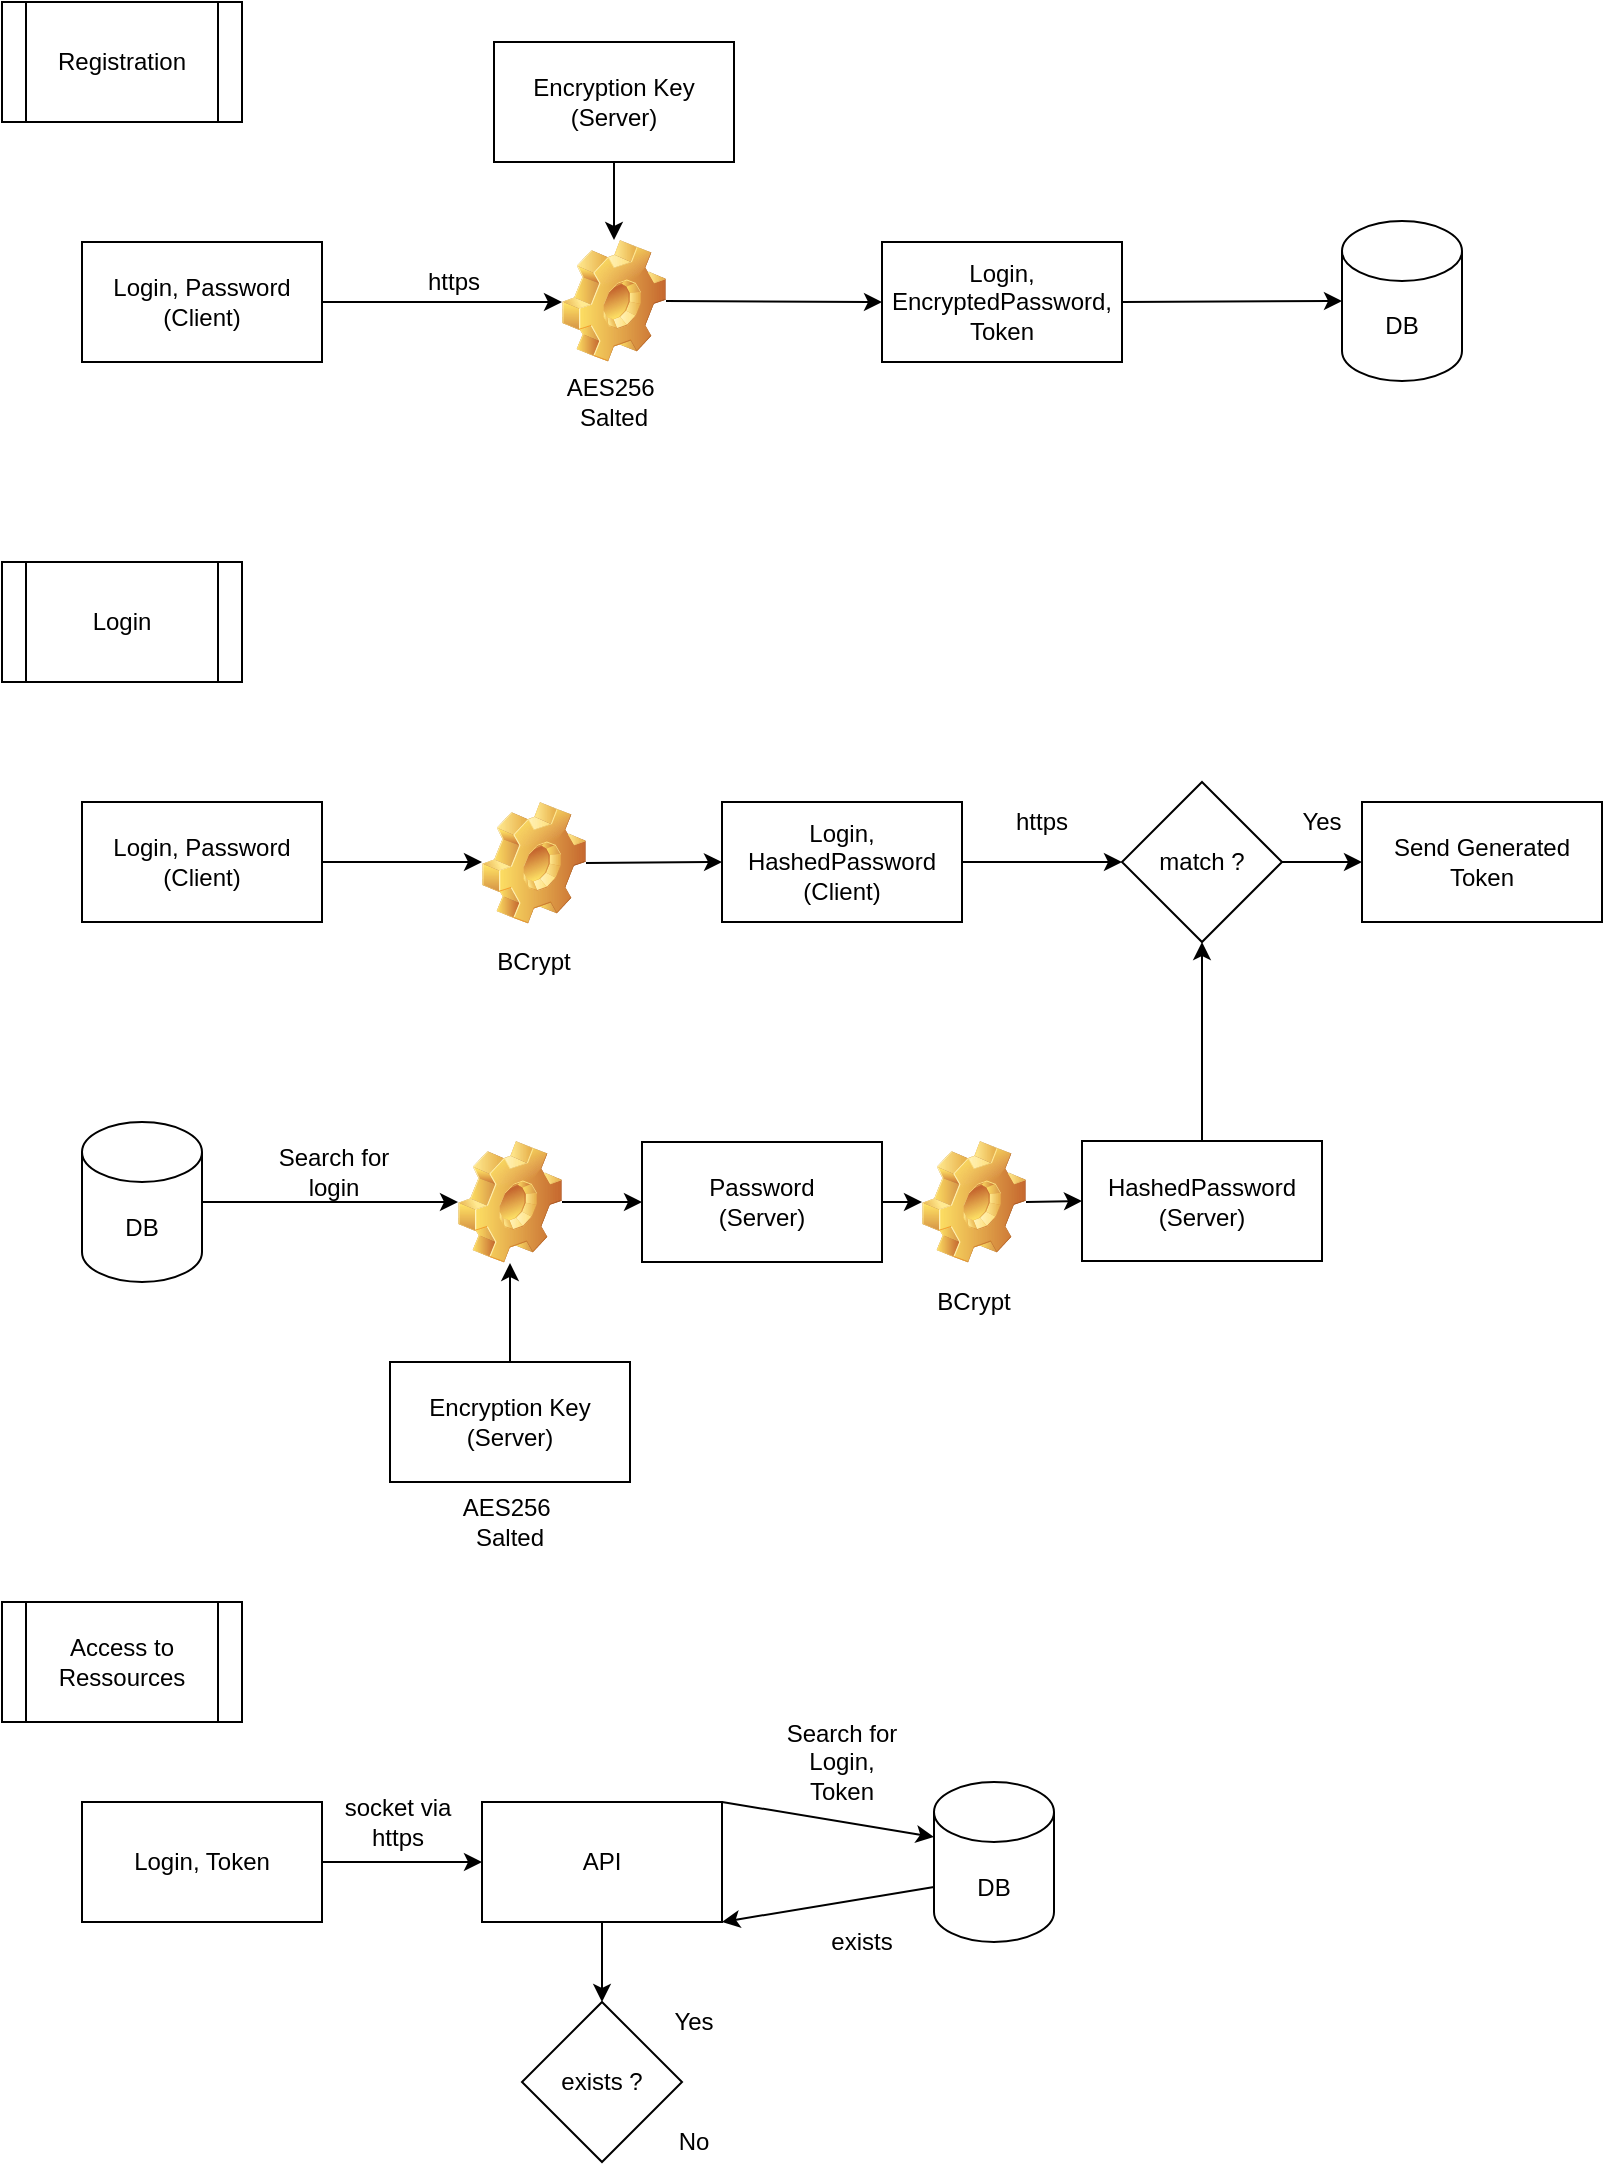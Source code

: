<mxfile version="14.8.5" type="device"><diagram id="QVpQ_HvSKd_ZPyPBcrM4" name="Page-1"><mxGraphModel dx="1422" dy="737" grid="1" gridSize="10" guides="1" tooltips="1" connect="1" arrows="1" fold="1" page="1" pageScale="1" pageWidth="827" pageHeight="1169" math="0" shadow="0"><root><mxCell id="0"/><mxCell id="1" parent="0"/><mxCell id="o9ZG41LWIVt_mVhbSy4j-1" value="Login, Password&lt;br&gt;(Client)" style="rounded=0;whiteSpace=wrap;html=1;" vertex="1" parent="1"><mxGeometry x="40" y="120" width="120" height="60" as="geometry"/></mxCell><mxCell id="o9ZG41LWIVt_mVhbSy4j-2" value="" style="endArrow=classic;html=1;exitX=1;exitY=0.5;exitDx=0;exitDy=0;" edge="1" parent="1" source="o9ZG41LWIVt_mVhbSy4j-1"><mxGeometry width="50" height="50" relative="1" as="geometry"><mxPoint x="390" y="300" as="sourcePoint"/><mxPoint x="280" y="150" as="targetPoint"/></mxGeometry></mxCell><mxCell id="o9ZG41LWIVt_mVhbSy4j-4" value="" style="shape=image;html=1;verticalLabelPosition=bottom;verticalAlign=top;imageAspect=1;aspect=fixed;image=img/clipart/Gear_128x128.png" vertex="1" parent="1"><mxGeometry x="280" y="119" width="52" height="61" as="geometry"/></mxCell><mxCell id="o9ZG41LWIVt_mVhbSy4j-5" value="Registration" style="shape=process;whiteSpace=wrap;html=1;backgroundOutline=1;" vertex="1" parent="1"><mxGeometry width="120" height="60" as="geometry"/></mxCell><mxCell id="o9ZG41LWIVt_mVhbSy4j-6" value="Encryption Key&lt;br&gt;(Server)" style="rounded=0;whiteSpace=wrap;html=1;" vertex="1" parent="1"><mxGeometry x="246" y="20" width="120" height="60" as="geometry"/></mxCell><mxCell id="o9ZG41LWIVt_mVhbSy4j-7" value="" style="endArrow=classic;html=1;exitX=0.5;exitY=1;exitDx=0;exitDy=0;entryX=0.5;entryY=0;entryDx=0;entryDy=0;" edge="1" parent="1" source="o9ZG41LWIVt_mVhbSy4j-6" target="o9ZG41LWIVt_mVhbSy4j-4"><mxGeometry width="50" height="50" relative="1" as="geometry"><mxPoint x="390" y="300" as="sourcePoint"/><mxPoint x="440" y="250" as="targetPoint"/></mxGeometry></mxCell><mxCell id="o9ZG41LWIVt_mVhbSy4j-8" value="" style="endArrow=classic;html=1;exitX=1;exitY=0.5;exitDx=0;exitDy=0;" edge="1" parent="1" source="o9ZG41LWIVt_mVhbSy4j-4"><mxGeometry width="50" height="50" relative="1" as="geometry"><mxPoint x="390" y="290" as="sourcePoint"/><mxPoint x="440" y="150" as="targetPoint"/></mxGeometry></mxCell><mxCell id="o9ZG41LWIVt_mVhbSy4j-9" value="AES256&amp;nbsp;&lt;br&gt;Salted" style="text;html=1;strokeColor=none;fillColor=none;align=center;verticalAlign=middle;whiteSpace=wrap;rounded=0;" vertex="1" parent="1"><mxGeometry x="286" y="190" width="40" height="20" as="geometry"/></mxCell><mxCell id="o9ZG41LWIVt_mVhbSy4j-10" value="DB" style="shape=cylinder3;whiteSpace=wrap;html=1;boundedLbl=1;backgroundOutline=1;size=15;" vertex="1" parent="1"><mxGeometry x="670" y="109.5" width="60" height="80" as="geometry"/></mxCell><mxCell id="o9ZG41LWIVt_mVhbSy4j-11" value="https" style="text;html=1;strokeColor=none;fillColor=none;align=center;verticalAlign=middle;whiteSpace=wrap;rounded=0;" vertex="1" parent="1"><mxGeometry x="206" y="130" width="40" height="20" as="geometry"/></mxCell><mxCell id="o9ZG41LWIVt_mVhbSy4j-12" value="Login, EncryptedPassword,&lt;br&gt;Token" style="rounded=0;whiteSpace=wrap;html=1;" vertex="1" parent="1"><mxGeometry x="440" y="120" width="120" height="60" as="geometry"/></mxCell><mxCell id="o9ZG41LWIVt_mVhbSy4j-13" value="" style="endArrow=classic;html=1;entryX=0;entryY=0.5;entryDx=0;entryDy=0;entryPerimeter=0;exitX=1;exitY=0.5;exitDx=0;exitDy=0;" edge="1" parent="1" source="o9ZG41LWIVt_mVhbSy4j-12" target="o9ZG41LWIVt_mVhbSy4j-10"><mxGeometry width="50" height="50" relative="1" as="geometry"><mxPoint x="390" y="370" as="sourcePoint"/><mxPoint x="440" y="320" as="targetPoint"/></mxGeometry></mxCell><mxCell id="o9ZG41LWIVt_mVhbSy4j-14" value="Login" style="shape=process;whiteSpace=wrap;html=1;backgroundOutline=1;" vertex="1" parent="1"><mxGeometry y="280" width="120" height="60" as="geometry"/></mxCell><mxCell id="o9ZG41LWIVt_mVhbSy4j-15" value="Login, Password&lt;br&gt;(Client)" style="rounded=0;whiteSpace=wrap;html=1;" vertex="1" parent="1"><mxGeometry x="40" y="400" width="120" height="60" as="geometry"/></mxCell><mxCell id="o9ZG41LWIVt_mVhbSy4j-16" value="Login, HashedPassword&lt;br&gt;(Client)" style="rounded=0;whiteSpace=wrap;html=1;" vertex="1" parent="1"><mxGeometry x="360" y="400" width="120" height="60" as="geometry"/></mxCell><mxCell id="o9ZG41LWIVt_mVhbSy4j-17" value="" style="endArrow=classic;html=1;exitX=1;exitY=0.5;exitDx=0;exitDy=0;" edge="1" parent="1" source="o9ZG41LWIVt_mVhbSy4j-15"><mxGeometry width="50" height="50" relative="1" as="geometry"><mxPoint x="390" y="350" as="sourcePoint"/><mxPoint x="240" y="430" as="targetPoint"/></mxGeometry></mxCell><mxCell id="o9ZG41LWIVt_mVhbSy4j-18" value="https" style="text;html=1;strokeColor=none;fillColor=none;align=center;verticalAlign=middle;whiteSpace=wrap;rounded=0;" vertex="1" parent="1"><mxGeometry x="500" y="400" width="40" height="20" as="geometry"/></mxCell><mxCell id="o9ZG41LWIVt_mVhbSy4j-19" value="" style="shape=image;html=1;verticalLabelPosition=bottom;verticalAlign=top;imageAspect=1;aspect=fixed;image=img/clipart/Gear_128x128.png" vertex="1" parent="1"><mxGeometry x="240" y="400" width="52" height="61" as="geometry"/></mxCell><mxCell id="o9ZG41LWIVt_mVhbSy4j-20" value="BCrypt" style="text;html=1;strokeColor=none;fillColor=none;align=center;verticalAlign=middle;whiteSpace=wrap;rounded=0;" vertex="1" parent="1"><mxGeometry x="246" y="470" width="40" height="20" as="geometry"/></mxCell><mxCell id="o9ZG41LWIVt_mVhbSy4j-21" value="" style="endArrow=classic;html=1;exitX=1;exitY=0.5;exitDx=0;exitDy=0;entryX=0;entryY=0.5;entryDx=0;entryDy=0;" edge="1" parent="1" source="o9ZG41LWIVt_mVhbSy4j-19" target="o9ZG41LWIVt_mVhbSy4j-16"><mxGeometry width="50" height="50" relative="1" as="geometry"><mxPoint x="390" y="350" as="sourcePoint"/><mxPoint x="440" y="300" as="targetPoint"/></mxGeometry></mxCell><mxCell id="o9ZG41LWIVt_mVhbSy4j-22" value="match ?" style="rhombus;whiteSpace=wrap;html=1;" vertex="1" parent="1"><mxGeometry x="560" y="390" width="80" height="80" as="geometry"/></mxCell><mxCell id="o9ZG41LWIVt_mVhbSy4j-23" value="" style="endArrow=classic;html=1;entryX=0;entryY=0.5;entryDx=0;entryDy=0;exitX=1;exitY=0.5;exitDx=0;exitDy=0;" edge="1" parent="1" source="o9ZG41LWIVt_mVhbSy4j-16" target="o9ZG41LWIVt_mVhbSy4j-22"><mxGeometry width="50" height="50" relative="1" as="geometry"><mxPoint x="390" y="350" as="sourcePoint"/><mxPoint x="440" y="300" as="targetPoint"/></mxGeometry></mxCell><mxCell id="o9ZG41LWIVt_mVhbSy4j-24" value="DB" style="shape=cylinder3;whiteSpace=wrap;html=1;boundedLbl=1;backgroundOutline=1;size=15;" vertex="1" parent="1"><mxGeometry x="40" y="560" width="60" height="80" as="geometry"/></mxCell><mxCell id="o9ZG41LWIVt_mVhbSy4j-25" value="" style="shape=image;html=1;verticalLabelPosition=bottom;verticalAlign=top;imageAspect=1;aspect=fixed;image=img/clipart/Gear_128x128.png" vertex="1" parent="1"><mxGeometry x="228" y="569.5" width="52" height="61" as="geometry"/></mxCell><mxCell id="o9ZG41LWIVt_mVhbSy4j-26" value="Encryption Key&lt;br&gt;(Server)" style="rounded=0;whiteSpace=wrap;html=1;" vertex="1" parent="1"><mxGeometry x="194" y="680" width="120" height="60" as="geometry"/></mxCell><mxCell id="o9ZG41LWIVt_mVhbSy4j-27" value="" style="endArrow=classic;html=1;entryX=0.5;entryY=1;entryDx=0;entryDy=0;" edge="1" parent="1" target="o9ZG41LWIVt_mVhbSy4j-25"><mxGeometry width="50" height="50" relative="1" as="geometry"><mxPoint x="254" y="680" as="sourcePoint"/><mxPoint x="254" y="630" as="targetPoint"/></mxGeometry></mxCell><mxCell id="o9ZG41LWIVt_mVhbSy4j-28" value="AES256&amp;nbsp;&lt;br&gt;Salted" style="text;html=1;strokeColor=none;fillColor=none;align=center;verticalAlign=middle;whiteSpace=wrap;rounded=0;" vertex="1" parent="1"><mxGeometry x="234" y="750" width="40" height="20" as="geometry"/></mxCell><mxCell id="o9ZG41LWIVt_mVhbSy4j-29" value="" style="endArrow=classic;html=1;exitX=1;exitY=0.5;exitDx=0;exitDy=0;exitPerimeter=0;entryX=0;entryY=0.5;entryDx=0;entryDy=0;" edge="1" parent="1" source="o9ZG41LWIVt_mVhbSy4j-24" target="o9ZG41LWIVt_mVhbSy4j-25"><mxGeometry width="50" height="50" relative="1" as="geometry"><mxPoint x="390" y="500" as="sourcePoint"/><mxPoint x="440" y="450" as="targetPoint"/></mxGeometry></mxCell><mxCell id="o9ZG41LWIVt_mVhbSy4j-30" value="" style="endArrow=classic;html=1;exitX=1;exitY=0.5;exitDx=0;exitDy=0;" edge="1" parent="1" source="o9ZG41LWIVt_mVhbSy4j-25"><mxGeometry width="50" height="50" relative="1" as="geometry"><mxPoint x="390" y="500" as="sourcePoint"/><mxPoint x="320" y="600" as="targetPoint"/></mxGeometry></mxCell><mxCell id="o9ZG41LWIVt_mVhbSy4j-31" value="Password&lt;br&gt;(Server)" style="rounded=0;whiteSpace=wrap;html=1;" vertex="1" parent="1"><mxGeometry x="320" y="570" width="120" height="60" as="geometry"/></mxCell><mxCell id="o9ZG41LWIVt_mVhbSy4j-32" value="HashedPassword&lt;br&gt;(Server)" style="rounded=0;whiteSpace=wrap;html=1;" vertex="1" parent="1"><mxGeometry x="540" y="569.5" width="120" height="60" as="geometry"/></mxCell><mxCell id="o9ZG41LWIVt_mVhbSy4j-33" value="" style="shape=image;html=1;verticalLabelPosition=bottom;verticalAlign=top;imageAspect=1;aspect=fixed;image=img/clipart/Gear_128x128.png" vertex="1" parent="1"><mxGeometry x="460" y="569.5" width="52" height="61" as="geometry"/></mxCell><mxCell id="o9ZG41LWIVt_mVhbSy4j-34" value="BCrypt" style="text;html=1;strokeColor=none;fillColor=none;align=center;verticalAlign=middle;whiteSpace=wrap;rounded=0;" vertex="1" parent="1"><mxGeometry x="466" y="639.5" width="40" height="20" as="geometry"/></mxCell><mxCell id="o9ZG41LWIVt_mVhbSy4j-35" value="" style="endArrow=classic;html=1;exitX=1;exitY=0.5;exitDx=0;exitDy=0;entryX=0;entryY=0.5;entryDx=0;entryDy=0;" edge="1" parent="1" source="o9ZG41LWIVt_mVhbSy4j-33" target="o9ZG41LWIVt_mVhbSy4j-32"><mxGeometry width="50" height="50" relative="1" as="geometry"><mxPoint x="610" y="519.5" as="sourcePoint"/><mxPoint x="660" y="469.5" as="targetPoint"/></mxGeometry></mxCell><mxCell id="o9ZG41LWIVt_mVhbSy4j-36" value="" style="endArrow=classic;html=1;exitX=1;exitY=0.5;exitDx=0;exitDy=0;entryX=0;entryY=0.5;entryDx=0;entryDy=0;" edge="1" parent="1" source="o9ZG41LWIVt_mVhbSy4j-31" target="o9ZG41LWIVt_mVhbSy4j-33"><mxGeometry width="50" height="50" relative="1" as="geometry"><mxPoint x="390" y="500" as="sourcePoint"/><mxPoint x="440" y="450" as="targetPoint"/></mxGeometry></mxCell><mxCell id="o9ZG41LWIVt_mVhbSy4j-37" value="" style="endArrow=classic;html=1;exitX=0.5;exitY=0;exitDx=0;exitDy=0;entryX=0.5;entryY=1;entryDx=0;entryDy=0;" edge="1" parent="1" source="o9ZG41LWIVt_mVhbSy4j-32" target="o9ZG41LWIVt_mVhbSy4j-22"><mxGeometry width="50" height="50" relative="1" as="geometry"><mxPoint x="390" y="500" as="sourcePoint"/><mxPoint x="440" y="450" as="targetPoint"/></mxGeometry></mxCell><mxCell id="o9ZG41LWIVt_mVhbSy4j-38" value="" style="endArrow=classic;html=1;exitX=1;exitY=0.5;exitDx=0;exitDy=0;" edge="1" parent="1" source="o9ZG41LWIVt_mVhbSy4j-22"><mxGeometry width="50" height="50" relative="1" as="geometry"><mxPoint x="390" y="500" as="sourcePoint"/><mxPoint x="680" y="430" as="targetPoint"/></mxGeometry></mxCell><mxCell id="o9ZG41LWIVt_mVhbSy4j-39" value="Send Generated Token" style="rounded=0;whiteSpace=wrap;html=1;" vertex="1" parent="1"><mxGeometry x="680" y="400" width="120" height="60" as="geometry"/></mxCell><mxCell id="o9ZG41LWIVt_mVhbSy4j-40" value="Yes" style="text;html=1;strokeColor=none;fillColor=none;align=center;verticalAlign=middle;whiteSpace=wrap;rounded=0;" vertex="1" parent="1"><mxGeometry x="640" y="400" width="40" height="20" as="geometry"/></mxCell><mxCell id="o9ZG41LWIVt_mVhbSy4j-41" value="Search for login" style="text;html=1;strokeColor=none;fillColor=none;align=center;verticalAlign=middle;whiteSpace=wrap;rounded=0;" vertex="1" parent="1"><mxGeometry x="126" y="575" width="80" height="20" as="geometry"/></mxCell><mxCell id="o9ZG41LWIVt_mVhbSy4j-42" value="Access to Ressources" style="shape=process;whiteSpace=wrap;html=1;backgroundOutline=1;" vertex="1" parent="1"><mxGeometry y="800" width="120" height="60" as="geometry"/></mxCell><mxCell id="o9ZG41LWIVt_mVhbSy4j-43" value="Login, Token" style="rounded=0;whiteSpace=wrap;html=1;" vertex="1" parent="1"><mxGeometry x="40" y="900" width="120" height="60" as="geometry"/></mxCell><mxCell id="o9ZG41LWIVt_mVhbSy4j-44" value="API" style="rounded=0;whiteSpace=wrap;html=1;" vertex="1" parent="1"><mxGeometry x="240" y="900" width="120" height="60" as="geometry"/></mxCell><mxCell id="o9ZG41LWIVt_mVhbSy4j-45" value="" style="endArrow=classic;html=1;exitX=1;exitY=0.5;exitDx=0;exitDy=0;entryX=0;entryY=0.5;entryDx=0;entryDy=0;" edge="1" parent="1" source="o9ZG41LWIVt_mVhbSy4j-43" target="o9ZG41LWIVt_mVhbSy4j-44"><mxGeometry width="50" height="50" relative="1" as="geometry"><mxPoint x="390" y="780" as="sourcePoint"/><mxPoint x="440" y="730" as="targetPoint"/></mxGeometry></mxCell><mxCell id="o9ZG41LWIVt_mVhbSy4j-46" value="socket via https" style="text;html=1;strokeColor=none;fillColor=none;align=center;verticalAlign=middle;whiteSpace=wrap;rounded=0;" vertex="1" parent="1"><mxGeometry x="168" y="900" width="60" height="20" as="geometry"/></mxCell><mxCell id="o9ZG41LWIVt_mVhbSy4j-47" value="DB" style="shape=cylinder3;whiteSpace=wrap;html=1;boundedLbl=1;backgroundOutline=1;size=15;" vertex="1" parent="1"><mxGeometry x="466" y="890" width="60" height="80" as="geometry"/></mxCell><mxCell id="o9ZG41LWIVt_mVhbSy4j-48" value="" style="endArrow=classic;html=1;entryX=0;entryY=0;entryDx=0;entryDy=27.5;entryPerimeter=0;exitX=1;exitY=0;exitDx=0;exitDy=0;" edge="1" parent="1" source="o9ZG41LWIVt_mVhbSy4j-44" target="o9ZG41LWIVt_mVhbSy4j-47"><mxGeometry width="50" height="50" relative="1" as="geometry"><mxPoint x="360" y="930" as="sourcePoint"/><mxPoint x="440" y="720" as="targetPoint"/><Array as="points"/></mxGeometry></mxCell><mxCell id="o9ZG41LWIVt_mVhbSy4j-49" value="Search for Login, Token" style="text;html=1;strokeColor=none;fillColor=none;align=center;verticalAlign=middle;whiteSpace=wrap;rounded=0;" vertex="1" parent="1"><mxGeometry x="390" y="870" width="60" height="20" as="geometry"/></mxCell><mxCell id="o9ZG41LWIVt_mVhbSy4j-50" value="exists ?" style="rhombus;whiteSpace=wrap;html=1;" vertex="1" parent="1"><mxGeometry x="260" y="1000" width="80" height="80" as="geometry"/></mxCell><mxCell id="o9ZG41LWIVt_mVhbSy4j-52" value="" style="endArrow=classic;html=1;exitX=0;exitY=0;exitDx=0;exitDy=52.5;exitPerimeter=0;entryX=1;entryY=1;entryDx=0;entryDy=0;" edge="1" parent="1" source="o9ZG41LWIVt_mVhbSy4j-47" target="o9ZG41LWIVt_mVhbSy4j-44"><mxGeometry width="50" height="50" relative="1" as="geometry"><mxPoint x="390" y="1050" as="sourcePoint"/><mxPoint x="440" y="1000" as="targetPoint"/></mxGeometry></mxCell><mxCell id="o9ZG41LWIVt_mVhbSy4j-53" value="exists" style="text;html=1;strokeColor=none;fillColor=none;align=center;verticalAlign=middle;whiteSpace=wrap;rounded=0;" vertex="1" parent="1"><mxGeometry x="410" y="960" width="40" height="20" as="geometry"/></mxCell><mxCell id="o9ZG41LWIVt_mVhbSy4j-54" value="" style="endArrow=classic;html=1;exitX=0.5;exitY=1;exitDx=0;exitDy=0;entryX=0.5;entryY=0;entryDx=0;entryDy=0;" edge="1" parent="1" source="o9ZG41LWIVt_mVhbSy4j-44" target="o9ZG41LWIVt_mVhbSy4j-50"><mxGeometry width="50" height="50" relative="1" as="geometry"><mxPoint x="390" y="1050" as="sourcePoint"/><mxPoint x="440" y="1000" as="targetPoint"/></mxGeometry></mxCell><mxCell id="o9ZG41LWIVt_mVhbSy4j-56" value="Yes" style="text;html=1;strokeColor=none;fillColor=none;align=center;verticalAlign=middle;whiteSpace=wrap;rounded=0;" vertex="1" parent="1"><mxGeometry x="326" y="1000" width="40" height="20" as="geometry"/></mxCell><mxCell id="o9ZG41LWIVt_mVhbSy4j-57" value="No" style="text;html=1;strokeColor=none;fillColor=none;align=center;verticalAlign=middle;whiteSpace=wrap;rounded=0;" vertex="1" parent="1"><mxGeometry x="326" y="1060" width="40" height="20" as="geometry"/></mxCell></root></mxGraphModel></diagram></mxfile>